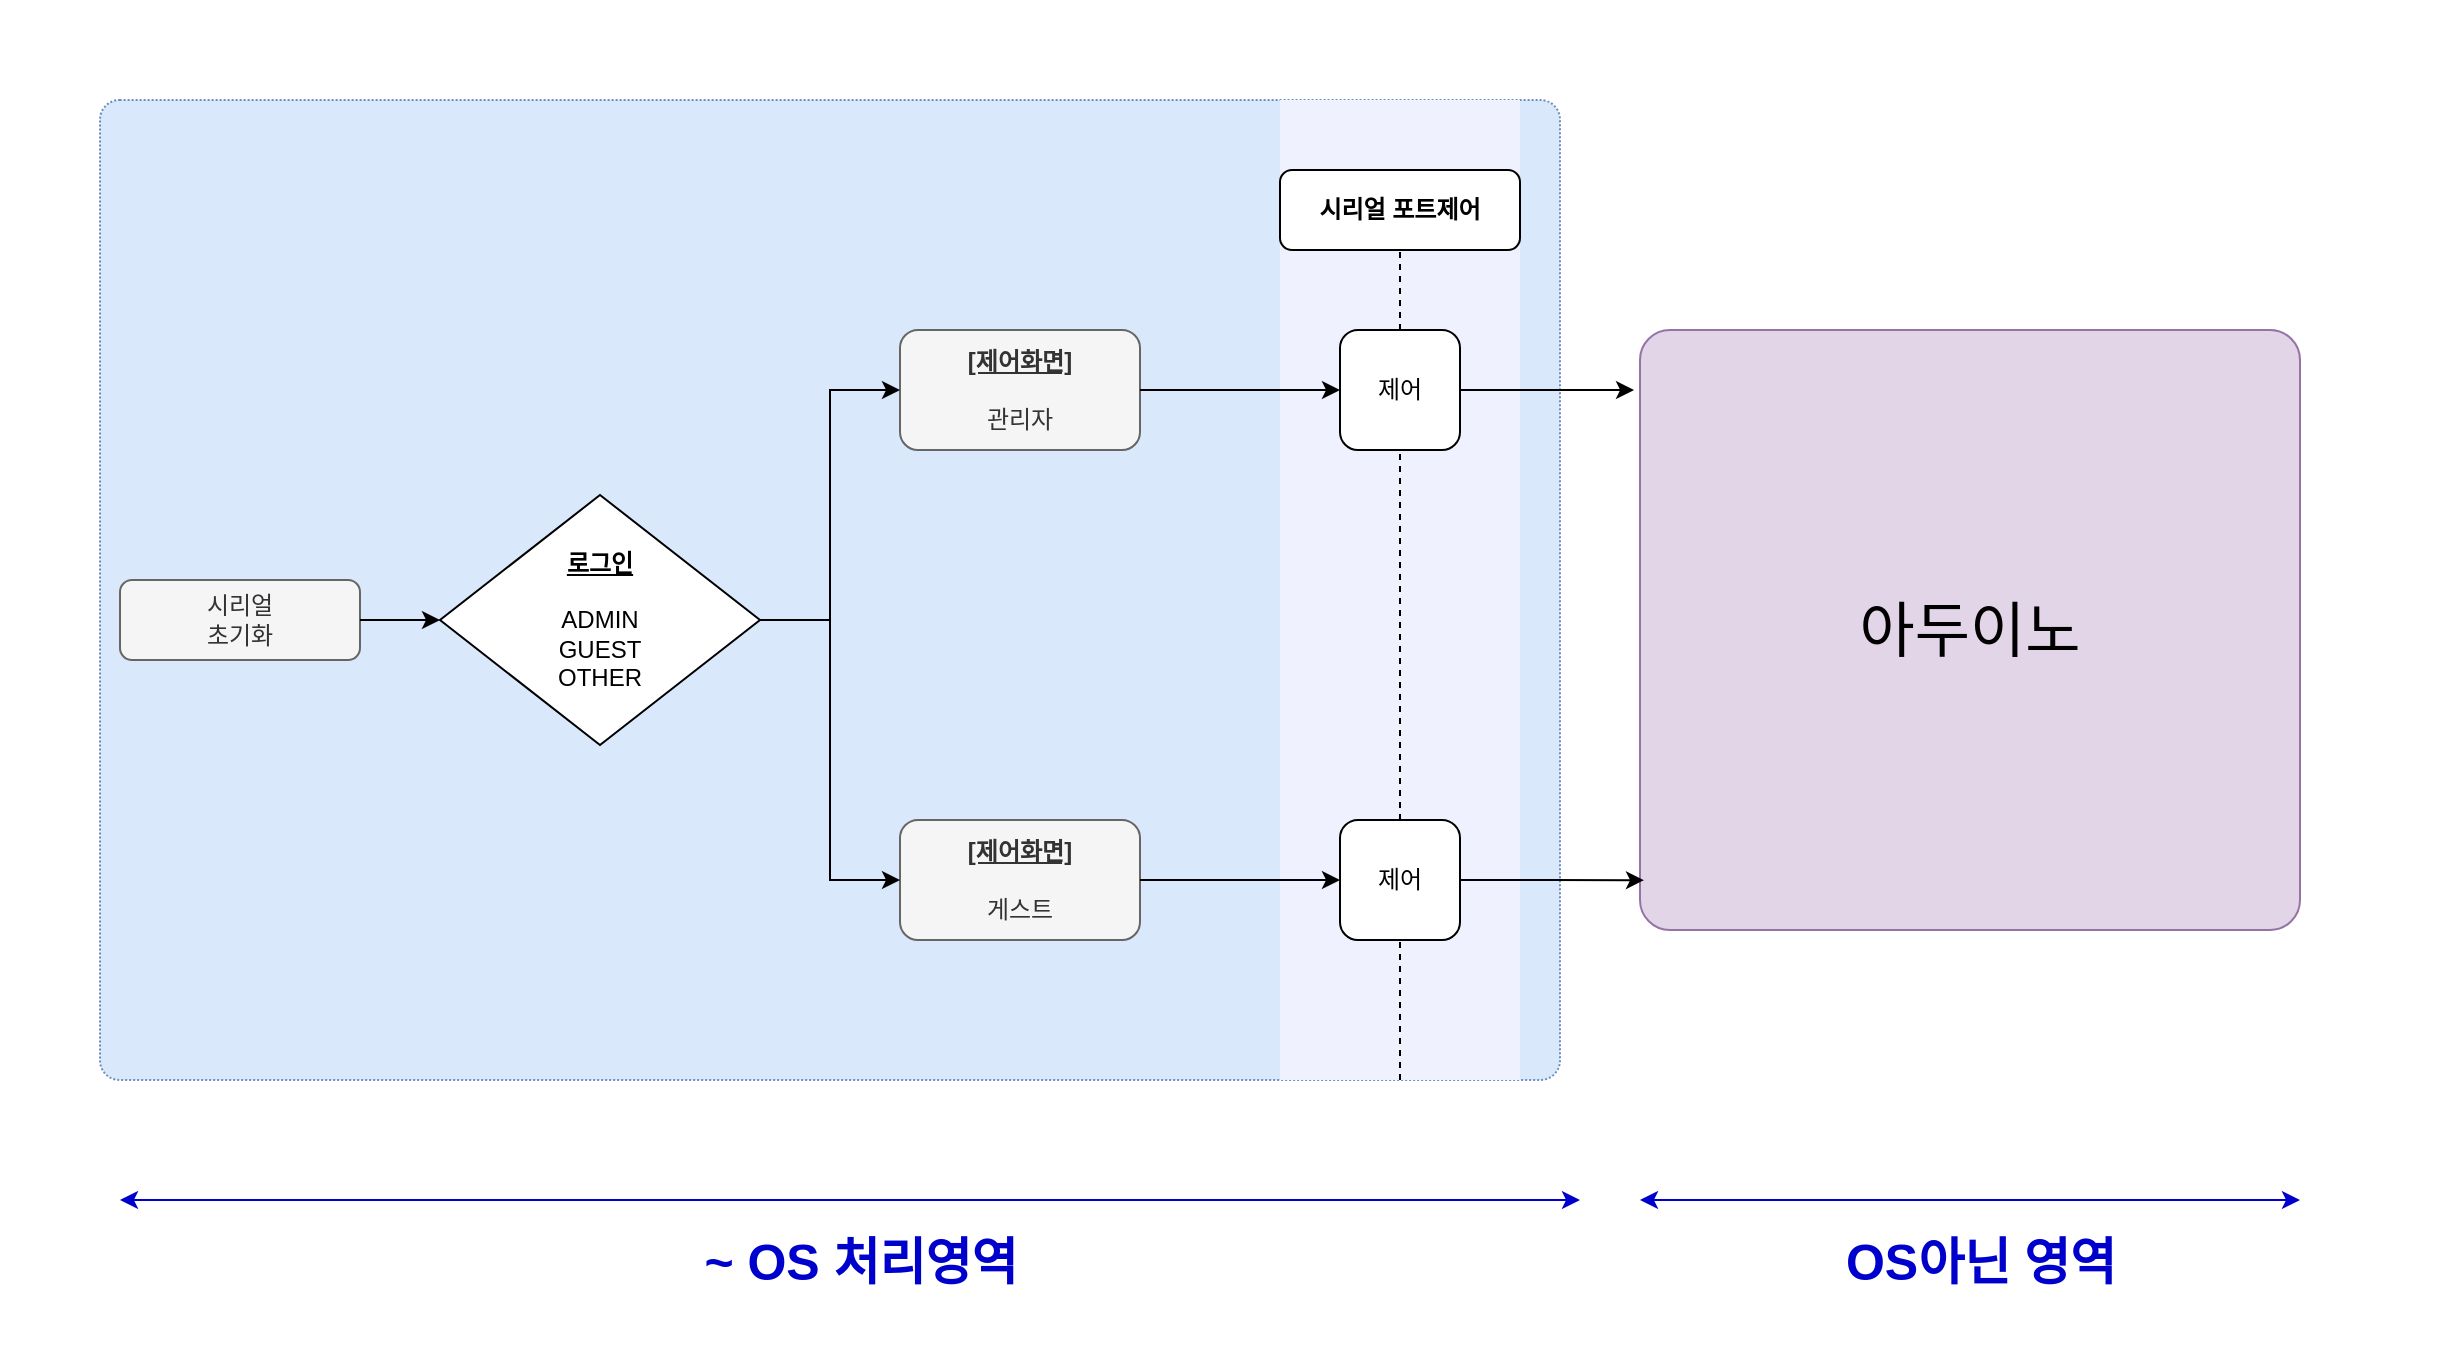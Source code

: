 <mxfile version="14.4.2" type="github">
  <diagram id="C5RBs43oDa-KdzZeNtuy" name="Page-1">
    <mxGraphModel dx="2031" dy="1007" grid="1" gridSize="10" guides="1" tooltips="1" connect="1" arrows="1" fold="1" page="1" pageScale="1" pageWidth="827" pageHeight="1169" math="0" shadow="0">
      <root>
        <mxCell id="WIyWlLk6GJQsqaUBKTNV-0" />
        <mxCell id="WIyWlLk6GJQsqaUBKTNV-1" parent="WIyWlLk6GJQsqaUBKTNV-0" />
        <mxCell id="tddGedH7JE_455poYQmz-1" value="" style="group;container=1;" vertex="1" connectable="0" parent="WIyWlLk6GJQsqaUBKTNV-1">
          <mxGeometry x="50" y="90" width="1170" height="630" as="geometry" />
        </mxCell>
        <mxCell id="tddGedH7JE_455poYQmz-2" value="" style="rounded=0;whiteSpace=wrap;html=1;strokeColor=none;" vertex="1" parent="tddGedH7JE_455poYQmz-1">
          <mxGeometry x="-50" y="-50" width="1210" height="680" as="geometry" />
        </mxCell>
        <mxCell id="x46lmwyZp_in1Qv7EWuY-29" value="" style="rounded=1;whiteSpace=wrap;html=1;fillColor=#dae8fc;dashed=1;dashPattern=1 1;strokeColor=#6c8ebf;arcSize=2;" parent="tddGedH7JE_455poYQmz-1" vertex="1">
          <mxGeometry width="730" height="490" as="geometry" />
        </mxCell>
        <mxCell id="x46lmwyZp_in1Qv7EWuY-21" value="" style="rounded=0;whiteSpace=wrap;html=1;strokeColor=none;fillColor=#F0F1FF;" parent="tddGedH7JE_455poYQmz-1" vertex="1">
          <mxGeometry x="590" width="120" height="490" as="geometry" />
        </mxCell>
        <mxCell id="34E9-cvRjWJ2LijMjMoU-5" value="시리얼&lt;br&gt;초기화" style="rounded=1;whiteSpace=wrap;html=1;fontSize=12;glass=0;strokeWidth=1;shadow=0;fillColor=#f5f5f5;strokeColor=#666666;fontColor=#333333;" parent="tddGedH7JE_455poYQmz-1" vertex="1">
          <mxGeometry x="10" y="240" width="120" height="40" as="geometry" />
        </mxCell>
        <mxCell id="x46lmwyZp_in1Qv7EWuY-2" value="&lt;span&gt;&lt;b&gt;&lt;u&gt;로그인&lt;/u&gt;&lt;/b&gt;&lt;br&gt;&lt;br&gt;ADMIN&lt;br&gt;GUEST&lt;br&gt;OTHER&lt;br&gt;&lt;/span&gt;" style="rhombus;whiteSpace=wrap;html=1;" parent="tddGedH7JE_455poYQmz-1" vertex="1">
          <mxGeometry x="170" y="197.5" width="160" height="125" as="geometry" />
        </mxCell>
        <mxCell id="x46lmwyZp_in1Qv7EWuY-4" value="" style="edgeStyle=orthogonalEdgeStyle;rounded=0;orthogonalLoop=1;jettySize=auto;html=1;" parent="tddGedH7JE_455poYQmz-1" source="34E9-cvRjWJ2LijMjMoU-5" target="x46lmwyZp_in1Qv7EWuY-2" edge="1">
          <mxGeometry relative="1" as="geometry" />
        </mxCell>
        <mxCell id="x46lmwyZp_in1Qv7EWuY-3" value="&lt;b&gt;&lt;u&gt;[제어화면]&lt;/u&gt;&lt;/b&gt;&lt;br&gt;&lt;br&gt;관리자" style="rounded=1;whiteSpace=wrap;html=1;fontSize=12;glass=0;strokeWidth=1;shadow=0;fillColor=#f5f5f5;strokeColor=#666666;fontColor=#333333;" parent="tddGedH7JE_455poYQmz-1" vertex="1">
          <mxGeometry x="400" y="115" width="120" height="60" as="geometry" />
        </mxCell>
        <mxCell id="x46lmwyZp_in1Qv7EWuY-5" style="edgeStyle=orthogonalEdgeStyle;rounded=0;orthogonalLoop=1;jettySize=auto;html=1;entryX=0;entryY=0.5;entryDx=0;entryDy=0;" parent="tddGedH7JE_455poYQmz-1" source="x46lmwyZp_in1Qv7EWuY-2" target="x46lmwyZp_in1Qv7EWuY-3" edge="1">
          <mxGeometry relative="1" as="geometry" />
        </mxCell>
        <mxCell id="x46lmwyZp_in1Qv7EWuY-6" value="&lt;b&gt;&lt;u&gt;[제어화면]&lt;/u&gt;&lt;/b&gt;&lt;br&gt;&lt;br&gt;게스트" style="rounded=1;whiteSpace=wrap;html=1;fontSize=12;glass=0;strokeWidth=1;shadow=0;fillColor=#f5f5f5;strokeColor=#666666;fontColor=#333333;" parent="tddGedH7JE_455poYQmz-1" vertex="1">
          <mxGeometry x="400" y="360" width="120" height="60" as="geometry" />
        </mxCell>
        <mxCell id="x46lmwyZp_in1Qv7EWuY-7" style="edgeStyle=orthogonalEdgeStyle;rounded=0;orthogonalLoop=1;jettySize=auto;html=1;entryX=0;entryY=0.5;entryDx=0;entryDy=0;" parent="tddGedH7JE_455poYQmz-1" source="x46lmwyZp_in1Qv7EWuY-2" target="x46lmwyZp_in1Qv7EWuY-6" edge="1">
          <mxGeometry relative="1" as="geometry" />
        </mxCell>
        <mxCell id="x46lmwyZp_in1Qv7EWuY-9" value="&lt;b&gt;시리얼 포트제어&lt;/b&gt;" style="rounded=1;whiteSpace=wrap;html=1;" parent="tddGedH7JE_455poYQmz-1" vertex="1">
          <mxGeometry x="590" y="35" width="120" height="40" as="geometry" />
        </mxCell>
        <mxCell id="x46lmwyZp_in1Qv7EWuY-10" value="" style="endArrow=none;html=1;entryX=0.5;entryY=1;entryDx=0;entryDy=0;dashed=1;" parent="tddGedH7JE_455poYQmz-1" source="x46lmwyZp_in1Qv7EWuY-13" target="x46lmwyZp_in1Qv7EWuY-9" edge="1">
          <mxGeometry width="50" height="50" relative="1" as="geometry">
            <mxPoint x="650" y="495" as="sourcePoint" />
            <mxPoint x="430" y="235" as="targetPoint" />
          </mxGeometry>
        </mxCell>
        <mxCell id="x46lmwyZp_in1Qv7EWuY-13" value="제어" style="rounded=1;whiteSpace=wrap;html=1;" parent="tddGedH7JE_455poYQmz-1" vertex="1">
          <mxGeometry x="620" y="115" width="60" height="60" as="geometry" />
        </mxCell>
        <mxCell id="x46lmwyZp_in1Qv7EWuY-15" style="edgeStyle=orthogonalEdgeStyle;rounded=0;orthogonalLoop=1;jettySize=auto;html=1;" parent="tddGedH7JE_455poYQmz-1" source="x46lmwyZp_in1Qv7EWuY-3" target="x46lmwyZp_in1Qv7EWuY-13" edge="1">
          <mxGeometry relative="1" as="geometry" />
        </mxCell>
        <mxCell id="x46lmwyZp_in1Qv7EWuY-14" value="" style="endArrow=none;html=1;entryX=0.5;entryY=1;entryDx=0;entryDy=0;dashed=1;" parent="tddGedH7JE_455poYQmz-1" source="x46lmwyZp_in1Qv7EWuY-16" target="x46lmwyZp_in1Qv7EWuY-13" edge="1">
          <mxGeometry width="50" height="50" relative="1" as="geometry">
            <mxPoint x="650" y="495" as="sourcePoint" />
            <mxPoint x="650" y="75" as="targetPoint" />
          </mxGeometry>
        </mxCell>
        <mxCell id="x46lmwyZp_in1Qv7EWuY-16" value="제어" style="rounded=1;whiteSpace=wrap;html=1;" parent="tddGedH7JE_455poYQmz-1" vertex="1">
          <mxGeometry x="620" y="360" width="60" height="60" as="geometry" />
        </mxCell>
        <mxCell id="x46lmwyZp_in1Qv7EWuY-18" style="edgeStyle=orthogonalEdgeStyle;rounded=0;orthogonalLoop=1;jettySize=auto;html=1;entryX=0;entryY=0.5;entryDx=0;entryDy=0;" parent="tddGedH7JE_455poYQmz-1" source="x46lmwyZp_in1Qv7EWuY-6" target="x46lmwyZp_in1Qv7EWuY-16" edge="1">
          <mxGeometry relative="1" as="geometry" />
        </mxCell>
        <mxCell id="x46lmwyZp_in1Qv7EWuY-17" value="" style="endArrow=none;html=1;entryX=0.5;entryY=1;entryDx=0;entryDy=0;dashed=1;" parent="tddGedH7JE_455poYQmz-1" target="x46lmwyZp_in1Qv7EWuY-16" edge="1">
          <mxGeometry width="50" height="50" relative="1" as="geometry">
            <mxPoint x="650" y="490" as="sourcePoint" />
            <mxPoint x="650" y="175" as="targetPoint" />
          </mxGeometry>
        </mxCell>
        <mxCell id="x46lmwyZp_in1Qv7EWuY-22" value="&lt;font style=&quot;font-size: 30px&quot;&gt;아두이노&lt;/font&gt;" style="rounded=1;whiteSpace=wrap;html=1;fillColor=#e1d5e7;shadow=0;strokeColor=#9673a6;strokeWidth=1;glass=0;arcSize=5;" parent="tddGedH7JE_455poYQmz-1" vertex="1">
          <mxGeometry x="770" y="115" width="330" height="300" as="geometry" />
        </mxCell>
        <mxCell id="x46lmwyZp_in1Qv7EWuY-23" style="edgeStyle=orthogonalEdgeStyle;rounded=0;orthogonalLoop=1;jettySize=auto;html=1;entryX=-0.009;entryY=0.1;entryDx=0;entryDy=0;entryPerimeter=0;" parent="tddGedH7JE_455poYQmz-1" source="x46lmwyZp_in1Qv7EWuY-13" target="x46lmwyZp_in1Qv7EWuY-22" edge="1">
          <mxGeometry relative="1" as="geometry" />
        </mxCell>
        <mxCell id="x46lmwyZp_in1Qv7EWuY-24" style="edgeStyle=orthogonalEdgeStyle;rounded=0;orthogonalLoop=1;jettySize=auto;html=1;exitX=1;exitY=0.5;exitDx=0;exitDy=0;entryX=0.006;entryY=0.917;entryDx=0;entryDy=0;entryPerimeter=0;" parent="tddGedH7JE_455poYQmz-1" source="x46lmwyZp_in1Qv7EWuY-16" target="x46lmwyZp_in1Qv7EWuY-22" edge="1">
          <mxGeometry relative="1" as="geometry" />
        </mxCell>
        <mxCell id="x46lmwyZp_in1Qv7EWuY-25" value="" style="endArrow=classic;startArrow=classic;html=1;strokeColor=#0000CC;" parent="tddGedH7JE_455poYQmz-1" edge="1">
          <mxGeometry width="50" height="50" relative="1" as="geometry">
            <mxPoint x="10" y="550" as="sourcePoint" />
            <mxPoint x="740" y="550" as="targetPoint" />
          </mxGeometry>
        </mxCell>
        <mxCell id="x46lmwyZp_in1Qv7EWuY-31" value="&lt;span style=&quot;font-size: 25px&quot;&gt;&lt;font color=&quot;#0000cc&quot;&gt;~ OS 처리영역&lt;/font&gt;&lt;/span&gt;" style="text;html=1;align=center;verticalAlign=middle;resizable=0;points=[];autosize=1;fontStyle=1" parent="tddGedH7JE_455poYQmz-1" vertex="1">
          <mxGeometry x="290" y="570" width="180" height="20" as="geometry" />
        </mxCell>
        <mxCell id="x46lmwyZp_in1Qv7EWuY-32" value="&lt;font color=&quot;#0000cc&quot;&gt;&lt;span style=&quot;font-size: 25px&quot;&gt;OS아닌 영역&lt;/span&gt;&lt;/font&gt;" style="text;html=1;align=center;verticalAlign=middle;resizable=0;points=[];autosize=1;fontStyle=1" parent="tddGedH7JE_455poYQmz-1" vertex="1">
          <mxGeometry x="860" y="570" width="160" height="20" as="geometry" />
        </mxCell>
        <mxCell id="x46lmwyZp_in1Qv7EWuY-33" value="" style="endArrow=classic;startArrow=classic;html=1;strokeColor=#0000CC;" parent="tddGedH7JE_455poYQmz-1" edge="1">
          <mxGeometry width="50" height="50" relative="1" as="geometry">
            <mxPoint x="770" y="550" as="sourcePoint" />
            <mxPoint x="1100" y="550" as="targetPoint" />
          </mxGeometry>
        </mxCell>
      </root>
    </mxGraphModel>
  </diagram>
</mxfile>
